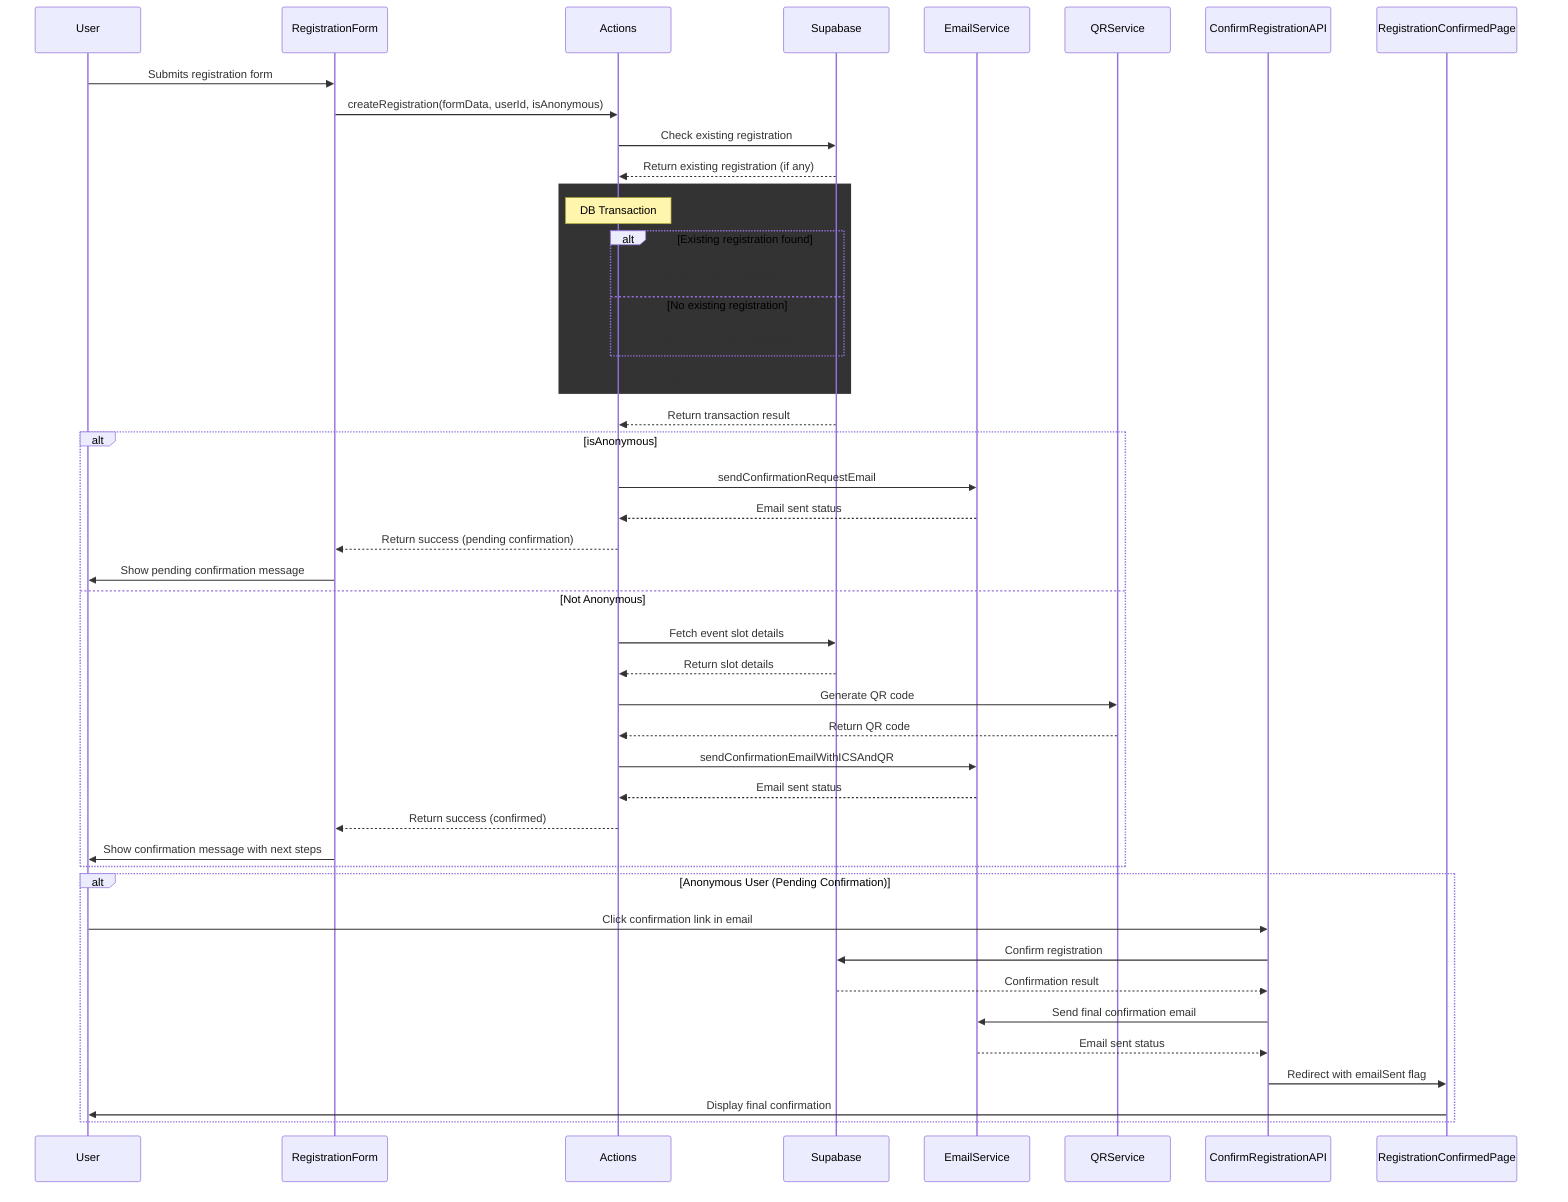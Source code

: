 sequenceDiagram
    participant User
    participant RegistrationForm
    participant Actions
    participant Supabase
    participant EmailService
    participant QRService
    participant ConfirmRegistrationAPI
    participant RegistrationConfirmedPage

    User->>RegistrationForm: Submits registration form
    RegistrationForm->>Actions: createRegistration(formData, userId, isAnonymous)
    
    Actions->>Supabase: Check existing registration
    Supabase-->>Actions: Return existing registration (if any)

    rect
        Note over Actions: DB Transaction
        alt Existing registration found
            Actions->>Supabase: Update event_registrations
        else No existing registration
            Actions->>Supabase: Insert new event_registration
        end
        Actions->>Supabase: Update auth.users (set isAnonymous)
    end

    Supabase-->>Actions: Return transaction result

    alt isAnonymous
        Actions->>EmailService: sendConfirmationRequestEmail
        EmailService-->>Actions: Email sent status
        Actions-->>RegistrationForm: Return success (pending confirmation)
        RegistrationForm->>User: Show pending confirmation message
    else Not Anonymous
        Actions->>Supabase: Fetch event slot details
        Supabase-->>Actions: Return slot details
        Actions->>QRService: Generate QR code
        QRService-->>Actions: Return QR code
        Actions->>EmailService: sendConfirmationEmailWithICSAndQR
        EmailService-->>Actions: Email sent status
        Actions-->>RegistrationForm: Return success (confirmed)
        RegistrationForm->>User: Show confirmation message with next steps
    end

    alt Anonymous User (Pending Confirmation)
        User->>ConfirmRegistrationAPI: Click confirmation link in email
        ConfirmRegistrationAPI->>Supabase: Confirm registration
        Supabase-->>ConfirmRegistrationAPI: Confirmation result
        ConfirmRegistrationAPI->>EmailService: Send final confirmation email
        EmailService-->>ConfirmRegistrationAPI: Email sent status
        ConfirmRegistrationAPI->>RegistrationConfirmedPage: Redirect with emailSent flag
        RegistrationConfirmedPage->>User: Display final confirmation
    end